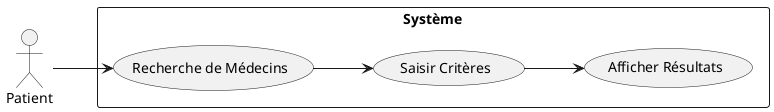 @startuml
left to right direction

actor Patient as P

rectangle Système {
  (Recherche de Médecins)
  (Saisir Critères)
  (Afficher Résultats)
}

P --> (Recherche de Médecins)

(Recherche de Médecins) --> (Saisir Critères)
(Saisir Critères) --> (Afficher Résultats)

@enduml
